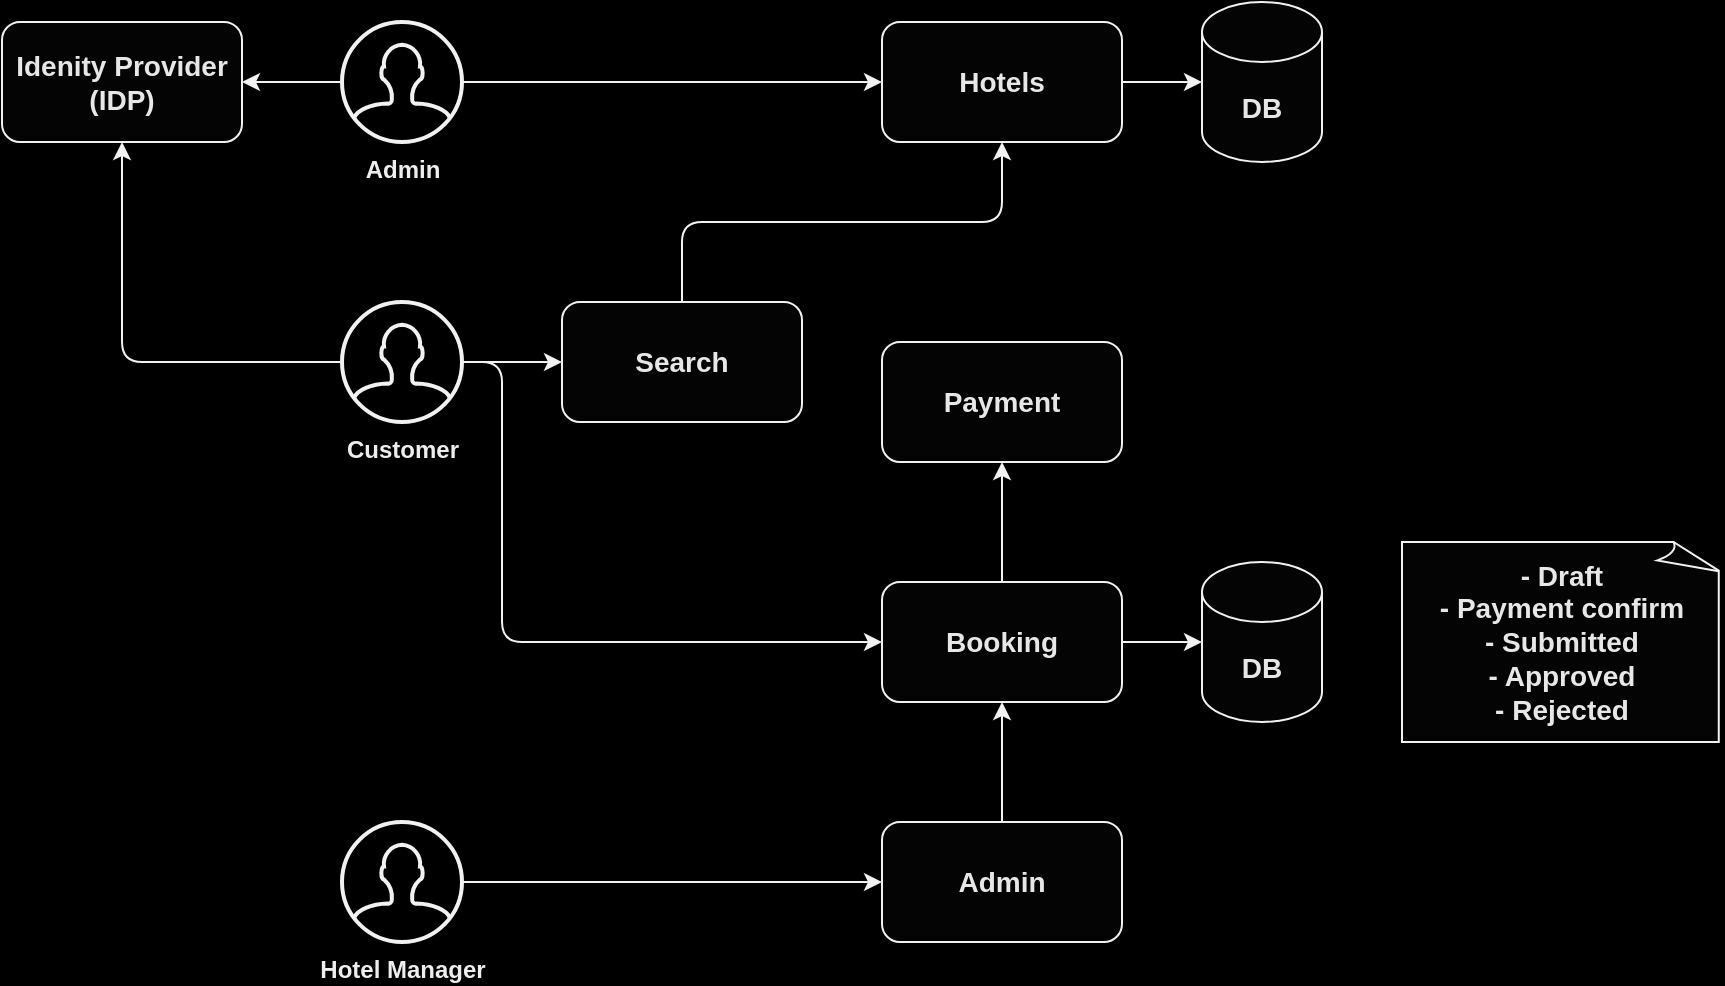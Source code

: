 <mxfile version="28.2.0">
  <diagram name="Page-1" id="jBONl7v6ldzLaYmsLlcg">
    <mxGraphModel dx="2066" dy="1111" grid="0" gridSize="10" guides="1" tooltips="1" connect="1" arrows="1" fold="1" page="1" pageScale="1" pageWidth="1169" pageHeight="827" background="light-dark(#000000,#000000)" math="0" shadow="0">
      <root>
        <mxCell id="0" />
        <mxCell id="1" parent="0" />
        <mxCell id="XwjuCtB2iYxBI9JFetLS-1" value="Idenity Provider&lt;div&gt;(IDP)&lt;/div&gt;" style="rounded=1;whiteSpace=wrap;html=1;fontSize=14;labelBackgroundColor=none;strokeColor=#F1F1F1;fillColor=#040404;fontColor=#E7E7E7;fontStyle=1" vertex="1" parent="1">
          <mxGeometry x="155" y="160" width="120" height="60" as="geometry" />
        </mxCell>
        <mxCell id="XwjuCtB2iYxBI9JFetLS-39" value="" style="edgeStyle=orthogonalEdgeStyle;rounded=1;orthogonalLoop=1;jettySize=auto;html=1;labelBackgroundColor=none;fontColor=default;strokeColor=#F1F1F1;" edge="1" parent="1" source="XwjuCtB2iYxBI9JFetLS-3" target="XwjuCtB2iYxBI9JFetLS-7">
          <mxGeometry relative="1" as="geometry" />
        </mxCell>
        <mxCell id="XwjuCtB2iYxBI9JFetLS-3" value="Hotels" style="rounded=1;whiteSpace=wrap;html=1;fontSize=14;labelBackgroundColor=none;strokeColor=#F1F1F1;fillColor=#040404;fontColor=#E7E7E7;fontStyle=1" vertex="1" parent="1">
          <mxGeometry x="595" y="160" width="120" height="60" as="geometry" />
        </mxCell>
        <mxCell id="XwjuCtB2iYxBI9JFetLS-7" value="DB" style="shape=cylinder3;whiteSpace=wrap;html=1;boundedLbl=1;backgroundOutline=1;size=15;fontSize=14;rounded=1;labelBackgroundColor=none;strokeColor=#F1F1F1;fillColor=#040404;fontColor=#E7E7E7;fontStyle=1" vertex="1" parent="1">
          <mxGeometry x="755" y="150" width="60" height="80" as="geometry" />
        </mxCell>
        <mxCell id="XwjuCtB2iYxBI9JFetLS-27" style="edgeStyle=orthogonalEdgeStyle;rounded=1;orthogonalLoop=1;jettySize=auto;html=1;labelBackgroundColor=none;fontColor=default;strokeColor=#F1F1F1;" edge="1" parent="1" source="XwjuCtB2iYxBI9JFetLS-8" target="XwjuCtB2iYxBI9JFetLS-3">
          <mxGeometry relative="1" as="geometry" />
        </mxCell>
        <mxCell id="XwjuCtB2iYxBI9JFetLS-35" value="" style="edgeStyle=orthogonalEdgeStyle;rounded=1;orthogonalLoop=1;jettySize=auto;html=1;labelBackgroundColor=none;fontColor=default;strokeColor=#F1F1F1;" edge="1" parent="1" source="XwjuCtB2iYxBI9JFetLS-8" target="XwjuCtB2iYxBI9JFetLS-1">
          <mxGeometry relative="1" as="geometry" />
        </mxCell>
        <mxCell id="XwjuCtB2iYxBI9JFetLS-8" value="Admin" style="html=1;verticalLabelPosition=bottom;align=center;labelBackgroundColor=none;verticalAlign=top;strokeWidth=2;shadow=0;dashed=0;shape=mxgraph.ios7.icons.user;rounded=1;strokeColor=#F1F1F1;fillColor=#000000;fontColor=#EEEEEE;fontStyle=1" vertex="1" parent="1">
          <mxGeometry x="325" y="160" width="60" height="60" as="geometry" />
        </mxCell>
        <mxCell id="XwjuCtB2iYxBI9JFetLS-10" value="Payment" style="rounded=1;whiteSpace=wrap;html=1;fontSize=14;labelBackgroundColor=none;strokeColor=#F1F1F1;fillColor=#040404;fontColor=#E7E7E7;fontStyle=1" vertex="1" parent="1">
          <mxGeometry x="595" y="320" width="120" height="60" as="geometry" />
        </mxCell>
        <mxCell id="XwjuCtB2iYxBI9JFetLS-25" value="" style="edgeStyle=orthogonalEdgeStyle;rounded=1;orthogonalLoop=1;jettySize=auto;html=1;labelBackgroundColor=none;fontColor=default;strokeColor=#F1F1F1;" edge="1" parent="1" source="XwjuCtB2iYxBI9JFetLS-12" target="XwjuCtB2iYxBI9JFetLS-18">
          <mxGeometry relative="1" as="geometry" />
        </mxCell>
        <mxCell id="XwjuCtB2iYxBI9JFetLS-31" style="edgeStyle=orthogonalEdgeStyle;rounded=1;orthogonalLoop=1;jettySize=auto;html=1;entryX=0.5;entryY=1;entryDx=0;entryDy=0;labelBackgroundColor=none;fontColor=default;strokeColor=#F1F1F1;" edge="1" parent="1" source="XwjuCtB2iYxBI9JFetLS-12" target="XwjuCtB2iYxBI9JFetLS-1">
          <mxGeometry relative="1" as="geometry" />
        </mxCell>
        <mxCell id="XwjuCtB2iYxBI9JFetLS-36" style="edgeStyle=orthogonalEdgeStyle;rounded=1;orthogonalLoop=1;jettySize=auto;html=1;entryX=0;entryY=0.5;entryDx=0;entryDy=0;labelBackgroundColor=none;fontColor=default;strokeColor=#F1F1F1;" edge="1" parent="1" source="XwjuCtB2iYxBI9JFetLS-12" target="XwjuCtB2iYxBI9JFetLS-14">
          <mxGeometry relative="1" as="geometry">
            <Array as="points">
              <mxPoint x="405" y="330" />
              <mxPoint x="405" y="470" />
            </Array>
          </mxGeometry>
        </mxCell>
        <mxCell id="XwjuCtB2iYxBI9JFetLS-12" value="Customer" style="html=1;verticalLabelPosition=bottom;align=center;labelBackgroundColor=none;verticalAlign=top;strokeWidth=2;shadow=0;dashed=0;shape=mxgraph.ios7.icons.user;rounded=1;strokeColor=#F1F1F1;fillColor=#000000;fontColor=#EEEEEE;fontStyle=1" vertex="1" parent="1">
          <mxGeometry x="325" y="300" width="60" height="60" as="geometry" />
        </mxCell>
        <mxCell id="XwjuCtB2iYxBI9JFetLS-23" value="" style="edgeStyle=orthogonalEdgeStyle;rounded=1;orthogonalLoop=1;jettySize=auto;html=1;labelBackgroundColor=none;fontColor=default;strokeColor=#F1F1F1;" edge="1" parent="1" source="XwjuCtB2iYxBI9JFetLS-13" target="XwjuCtB2iYxBI9JFetLS-14">
          <mxGeometry relative="1" as="geometry" />
        </mxCell>
        <mxCell id="XwjuCtB2iYxBI9JFetLS-13" value="Admin" style="rounded=1;whiteSpace=wrap;html=1;fontSize=14;labelBackgroundColor=none;strokeColor=#F1F1F1;fillColor=#040404;fontColor=#E7E7E7;fontStyle=1" vertex="1" parent="1">
          <mxGeometry x="595" y="560" width="120" height="60" as="geometry" />
        </mxCell>
        <mxCell id="XwjuCtB2iYxBI9JFetLS-22" value="" style="edgeStyle=orthogonalEdgeStyle;rounded=1;orthogonalLoop=1;jettySize=auto;html=1;labelBackgroundColor=none;fontColor=default;strokeColor=#F1F1F1;" edge="1" parent="1" source="XwjuCtB2iYxBI9JFetLS-14" target="XwjuCtB2iYxBI9JFetLS-10">
          <mxGeometry relative="1" as="geometry" />
        </mxCell>
        <mxCell id="XwjuCtB2iYxBI9JFetLS-14" value="Booking" style="rounded=1;whiteSpace=wrap;html=1;fontSize=14;labelBackgroundColor=none;strokeColor=#F1F1F1;fillColor=#040404;fontColor=#E7E7E7;fontStyle=1" vertex="1" parent="1">
          <mxGeometry x="595" y="440" width="120" height="60" as="geometry" />
        </mxCell>
        <mxCell id="XwjuCtB2iYxBI9JFetLS-15" value="DB" style="shape=cylinder3;whiteSpace=wrap;html=1;boundedLbl=1;backgroundOutline=1;size=15;fontSize=14;rounded=1;labelBackgroundColor=none;strokeColor=#F1F1F1;fillColor=#040404;fontColor=#E7E7E7;fontStyle=1" vertex="1" parent="1">
          <mxGeometry x="755" y="430" width="60" height="80" as="geometry" />
        </mxCell>
        <mxCell id="XwjuCtB2iYxBI9JFetLS-32" style="edgeStyle=orthogonalEdgeStyle;rounded=1;orthogonalLoop=1;jettySize=auto;html=1;labelBackgroundColor=none;fontColor=default;strokeColor=#F1F1F1;" edge="1" parent="1" source="XwjuCtB2iYxBI9JFetLS-16" target="XwjuCtB2iYxBI9JFetLS-13">
          <mxGeometry relative="1" as="geometry" />
        </mxCell>
        <mxCell id="XwjuCtB2iYxBI9JFetLS-16" value="Hotel Manager" style="html=1;verticalLabelPosition=bottom;align=center;labelBackgroundColor=none;verticalAlign=top;strokeWidth=2;shadow=0;dashed=0;shape=mxgraph.ios7.icons.user;rounded=1;strokeColor=#F1F1F1;fillColor=#000000;fontColor=#EEEEEE;fontStyle=1" vertex="1" parent="1">
          <mxGeometry x="325" y="560" width="60" height="60" as="geometry" />
        </mxCell>
        <mxCell id="XwjuCtB2iYxBI9JFetLS-17" value="- Draft&lt;div&gt;- Payment confirm&lt;/div&gt;&lt;div&gt;- Submitted&lt;/div&gt;&lt;div&gt;- Approved&lt;/div&gt;&lt;div&gt;- Rejected&lt;/div&gt;" style="whiteSpace=wrap;html=1;shape=mxgraph.basic.document;fontSize=14;rounded=1;labelBackgroundColor=none;strokeColor=#F1F1F1;fillColor=#040404;fontColor=#E7E7E7;fontStyle=1" vertex="1" parent="1">
          <mxGeometry x="855" y="420" width="160" height="100" as="geometry" />
        </mxCell>
        <mxCell id="XwjuCtB2iYxBI9JFetLS-26" style="edgeStyle=orthogonalEdgeStyle;rounded=1;orthogonalLoop=1;jettySize=auto;html=1;exitX=0.5;exitY=0;exitDx=0;exitDy=0;entryX=0.5;entryY=1;entryDx=0;entryDy=0;labelBackgroundColor=none;fontColor=default;strokeColor=#F1F1F1;" edge="1" parent="1" source="XwjuCtB2iYxBI9JFetLS-18" target="XwjuCtB2iYxBI9JFetLS-3">
          <mxGeometry relative="1" as="geometry" />
        </mxCell>
        <mxCell id="XwjuCtB2iYxBI9JFetLS-18" value="Search" style="rounded=1;whiteSpace=wrap;html=1;fontSize=14;labelBackgroundColor=none;strokeColor=#F1F1F1;fillColor=#040404;fontColor=#E7E7E7;fontStyle=1" vertex="1" parent="1">
          <mxGeometry x="435" y="300" width="120" height="60" as="geometry" />
        </mxCell>
        <mxCell id="XwjuCtB2iYxBI9JFetLS-20" style="edgeStyle=orthogonalEdgeStyle;rounded=1;orthogonalLoop=1;jettySize=auto;html=1;exitX=1;exitY=0.5;exitDx=0;exitDy=0;entryX=0;entryY=0.5;entryDx=0;entryDy=0;entryPerimeter=0;labelBackgroundColor=none;fontColor=default;strokeColor=#F1F1F1;" edge="1" parent="1" source="XwjuCtB2iYxBI9JFetLS-14" target="XwjuCtB2iYxBI9JFetLS-15">
          <mxGeometry relative="1" as="geometry" />
        </mxCell>
      </root>
    </mxGraphModel>
  </diagram>
</mxfile>
